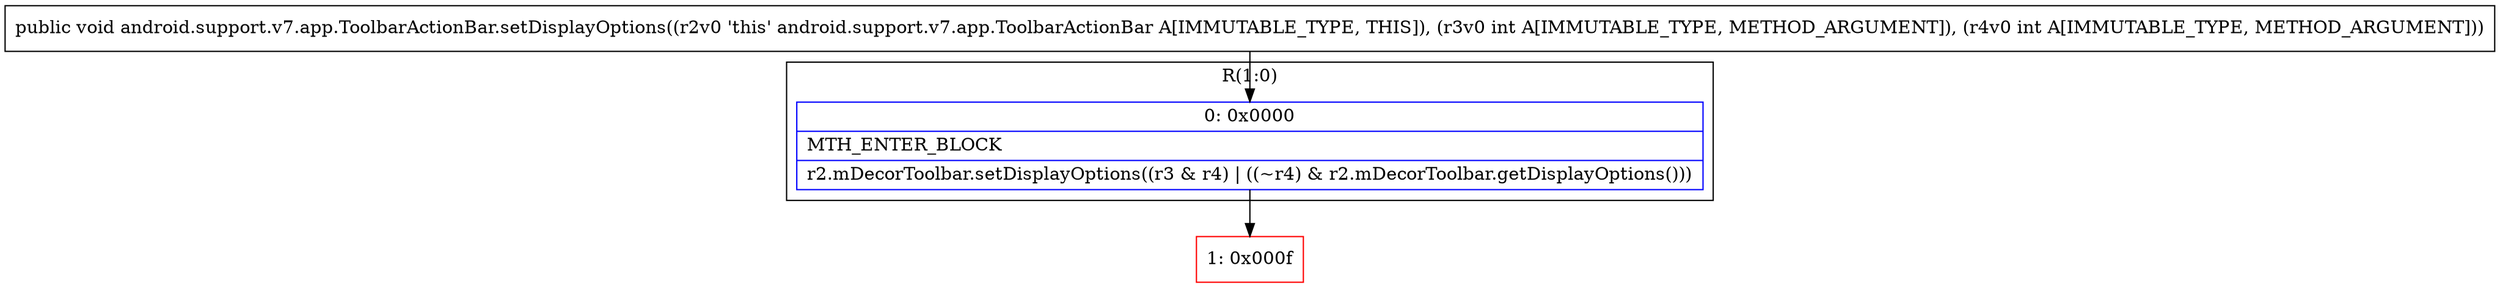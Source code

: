 digraph "CFG forandroid.support.v7.app.ToolbarActionBar.setDisplayOptions(II)V" {
subgraph cluster_Region_1907853440 {
label = "R(1:0)";
node [shape=record,color=blue];
Node_0 [shape=record,label="{0\:\ 0x0000|MTH_ENTER_BLOCK\l|r2.mDecorToolbar.setDisplayOptions((r3 & r4) \| ((~r4) & r2.mDecorToolbar.getDisplayOptions()))\l}"];
}
Node_1 [shape=record,color=red,label="{1\:\ 0x000f}"];
MethodNode[shape=record,label="{public void android.support.v7.app.ToolbarActionBar.setDisplayOptions((r2v0 'this' android.support.v7.app.ToolbarActionBar A[IMMUTABLE_TYPE, THIS]), (r3v0 int A[IMMUTABLE_TYPE, METHOD_ARGUMENT]), (r4v0 int A[IMMUTABLE_TYPE, METHOD_ARGUMENT])) }"];
MethodNode -> Node_0;
Node_0 -> Node_1;
}

